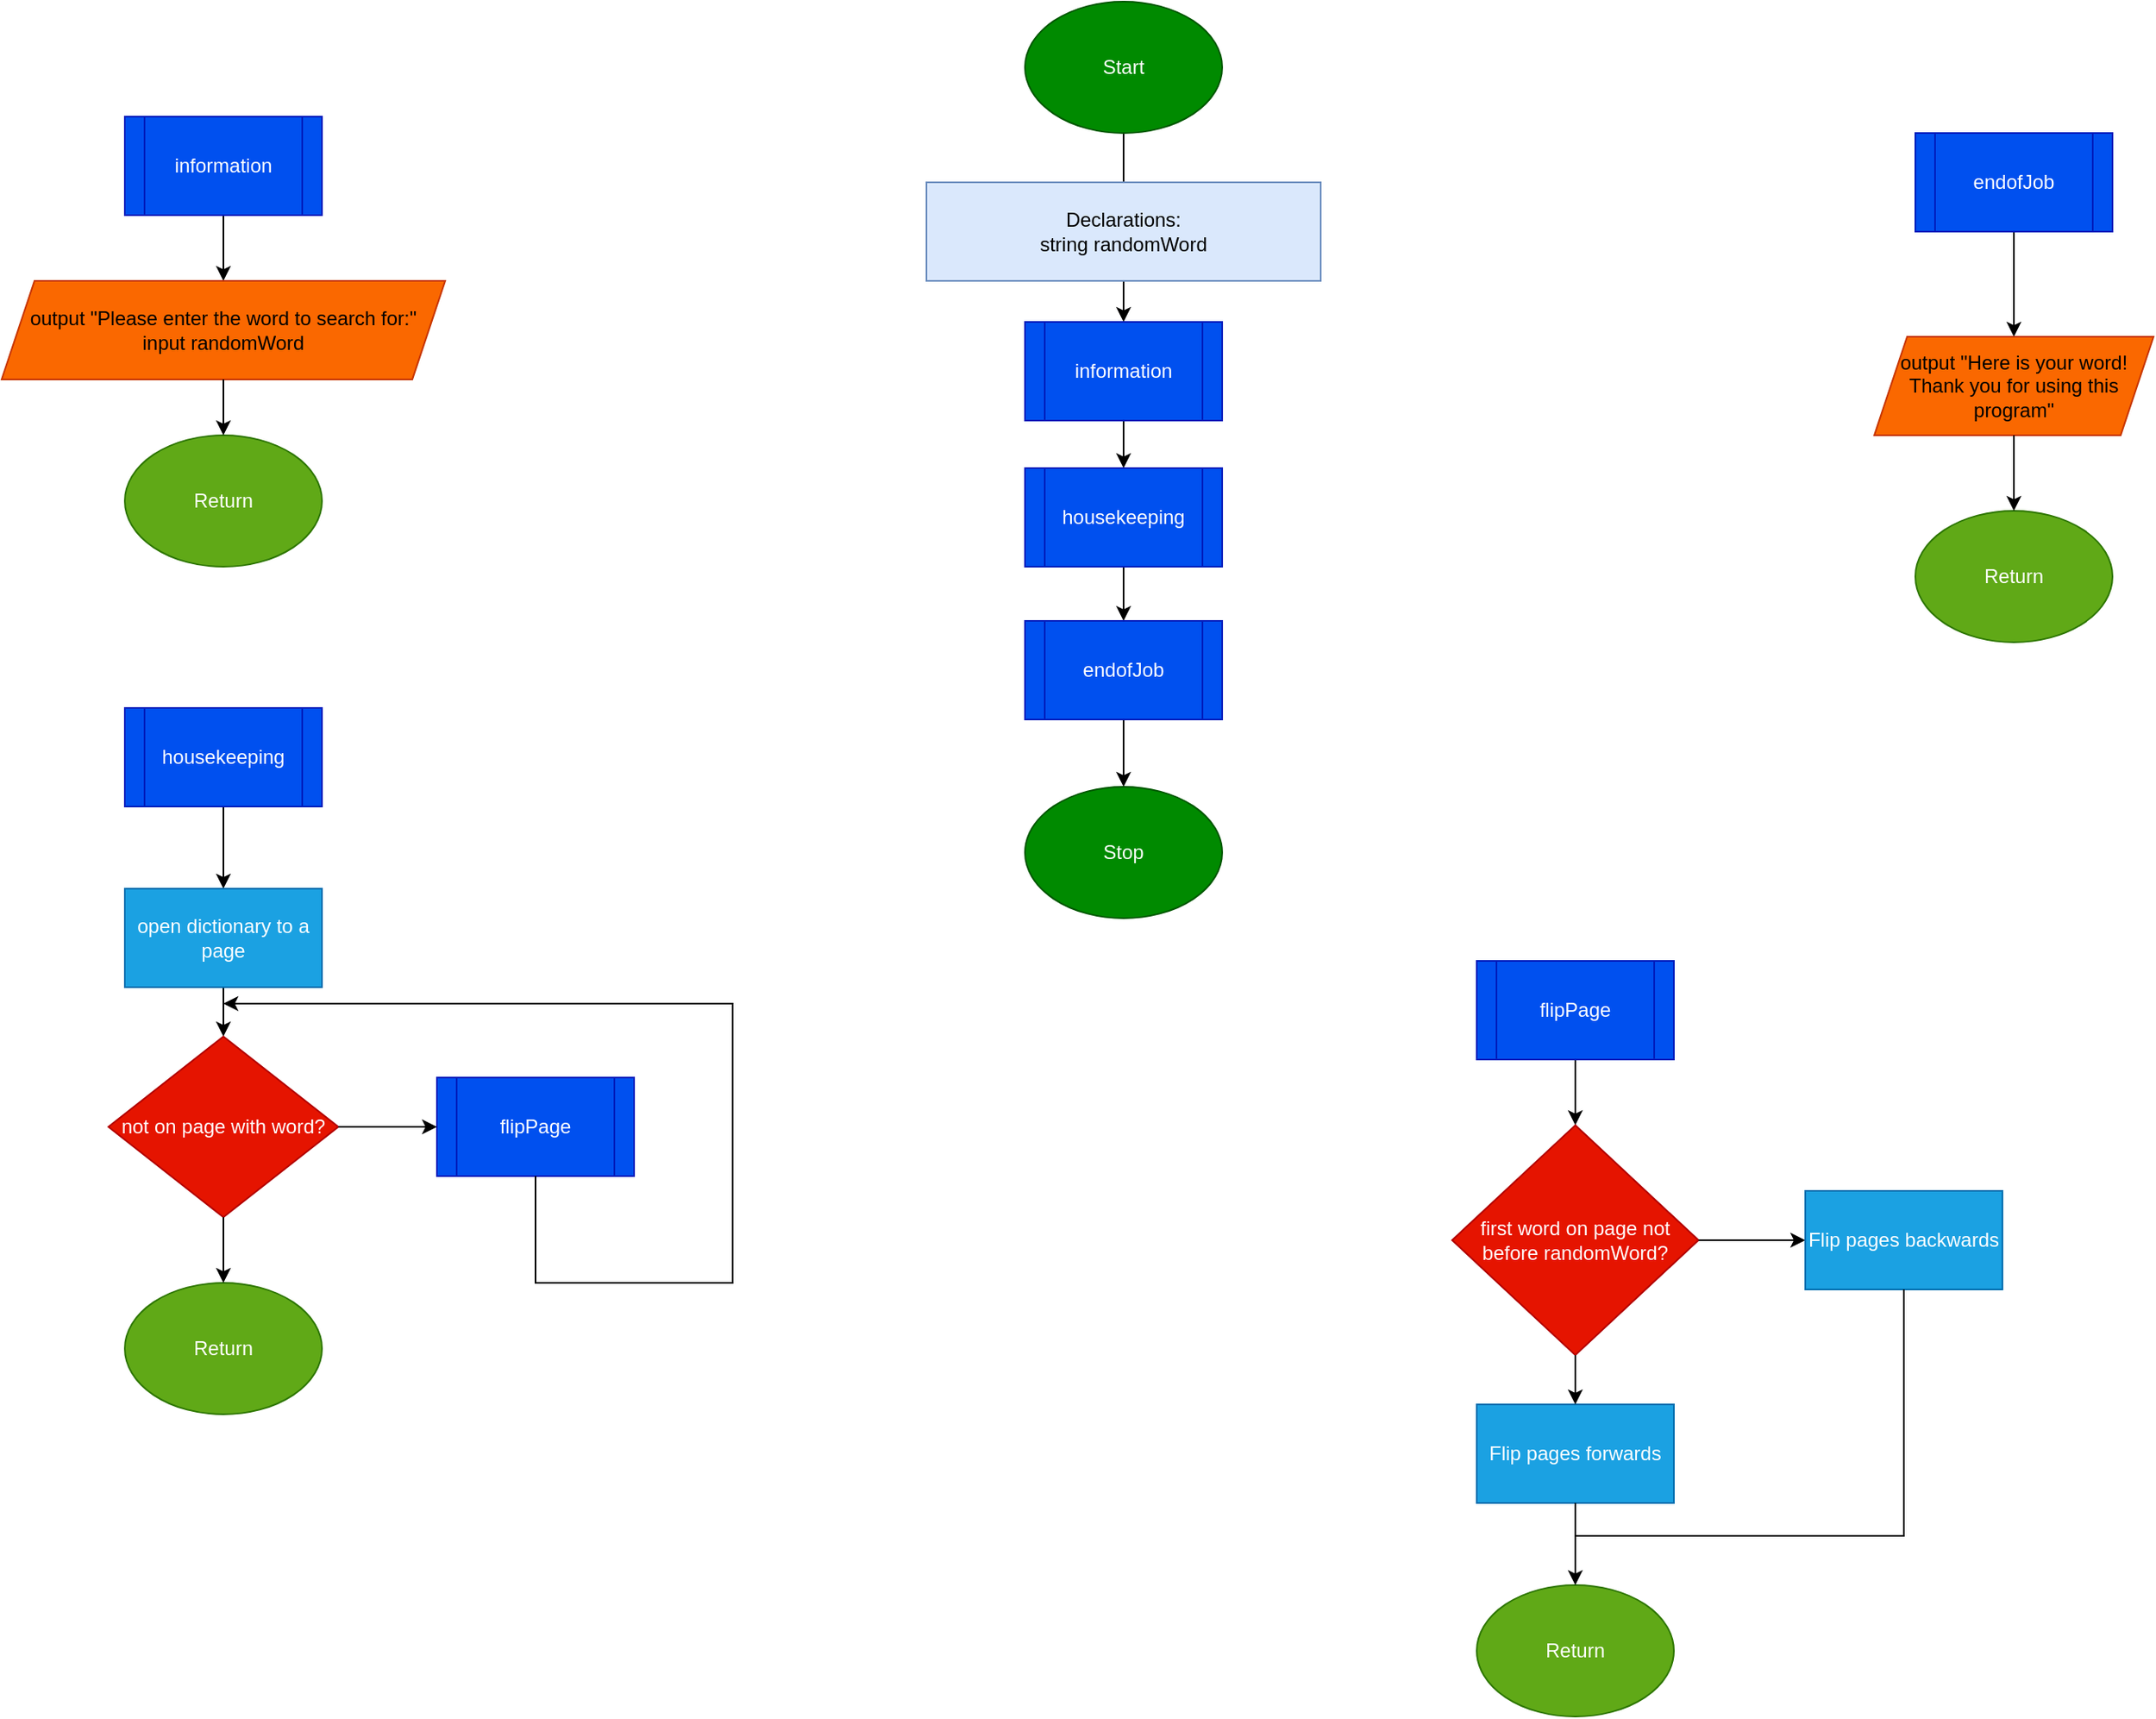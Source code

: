 <mxfile version="28.2.3">
  <diagram name="Page-1" id="NEm9AmLklYkTunKQy5Fr">
    <mxGraphModel dx="1836" dy="1115" grid="1" gridSize="10" guides="1" tooltips="1" connect="1" arrows="1" fold="1" page="1" pageScale="1" pageWidth="850" pageHeight="1100" math="0" shadow="0">
      <root>
        <mxCell id="0" />
        <mxCell id="1" parent="0" />
        <mxCell id="fI2t994miHKnulgxif0V-1" value="" style="edgeStyle=orthogonalEdgeStyle;rounded=0;orthogonalLoop=1;jettySize=auto;html=1;" edge="1" parent="1" source="fI2t994miHKnulgxif0V-2" target="fI2t994miHKnulgxif0V-6">
          <mxGeometry relative="1" as="geometry">
            <mxPoint x="718.067" y="126" as="targetPoint" />
          </mxGeometry>
        </mxCell>
        <mxCell id="fI2t994miHKnulgxif0V-2" value="Start" style="ellipse;whiteSpace=wrap;html=1;fillColor=#008a00;fontColor=#ffffff;strokeColor=#005700;" vertex="1" parent="1">
          <mxGeometry x="658" y="20" width="120" height="80" as="geometry" />
        </mxCell>
        <mxCell id="fI2t994miHKnulgxif0V-5" value="" style="edgeStyle=orthogonalEdgeStyle;rounded=0;orthogonalLoop=1;jettySize=auto;html=1;" edge="1" parent="1" source="fI2t994miHKnulgxif0V-6" target="fI2t994miHKnulgxif0V-8">
          <mxGeometry relative="1" as="geometry" />
        </mxCell>
        <mxCell id="fI2t994miHKnulgxif0V-6" value="information" style="shape=process;whiteSpace=wrap;html=1;backgroundOutline=1;fillColor=#0050ef;fontColor=#ffffff;strokeColor=#001DBC;" vertex="1" parent="1">
          <mxGeometry x="658" y="215" width="120" height="60" as="geometry" />
        </mxCell>
        <mxCell id="fI2t994miHKnulgxif0V-7" value="" style="edgeStyle=orthogonalEdgeStyle;rounded=0;orthogonalLoop=1;jettySize=auto;html=1;" edge="1" parent="1" source="fI2t994miHKnulgxif0V-8" target="fI2t994miHKnulgxif0V-10">
          <mxGeometry relative="1" as="geometry" />
        </mxCell>
        <mxCell id="fI2t994miHKnulgxif0V-8" value="housekeeping" style="shape=process;whiteSpace=wrap;html=1;backgroundOutline=1;fillColor=#0050ef;fontColor=#ffffff;strokeColor=#001DBC;" vertex="1" parent="1">
          <mxGeometry x="658" y="304" width="120" height="60" as="geometry" />
        </mxCell>
        <mxCell id="fI2t994miHKnulgxif0V-9" value="" style="edgeStyle=orthogonalEdgeStyle;rounded=0;orthogonalLoop=1;jettySize=auto;html=1;entryX=0.5;entryY=0;entryDx=0;entryDy=0;" edge="1" parent="1" source="fI2t994miHKnulgxif0V-10" target="fI2t994miHKnulgxif0V-11">
          <mxGeometry relative="1" as="geometry">
            <mxPoint x="718" y="536" as="targetPoint" />
          </mxGeometry>
        </mxCell>
        <mxCell id="fI2t994miHKnulgxif0V-10" value="endofJob" style="shape=process;whiteSpace=wrap;html=1;backgroundOutline=1;fillColor=#0050ef;fontColor=#ffffff;strokeColor=#001DBC;" vertex="1" parent="1">
          <mxGeometry x="658" y="397" width="120" height="60" as="geometry" />
        </mxCell>
        <mxCell id="fI2t994miHKnulgxif0V-11" value="Stop" style="ellipse;whiteSpace=wrap;html=1;fillColor=#008a00;fontColor=#ffffff;strokeColor=#005700;" vertex="1" parent="1">
          <mxGeometry x="658" y="498" width="120" height="80" as="geometry" />
        </mxCell>
        <mxCell id="fI2t994miHKnulgxif0V-14" value="" style="edgeStyle=orthogonalEdgeStyle;rounded=0;orthogonalLoop=1;jettySize=auto;html=1;" edge="1" parent="1" source="fI2t994miHKnulgxif0V-12" target="fI2t994miHKnulgxif0V-13">
          <mxGeometry relative="1" as="geometry" />
        </mxCell>
        <mxCell id="fI2t994miHKnulgxif0V-12" value="information" style="shape=process;whiteSpace=wrap;html=1;backgroundOutline=1;fillColor=#0050ef;fontColor=#ffffff;strokeColor=#001DBC;" vertex="1" parent="1">
          <mxGeometry x="110" y="90" width="120" height="60" as="geometry" />
        </mxCell>
        <mxCell id="fI2t994miHKnulgxif0V-13" value="output &quot;Please enter the word to search for:&quot;&lt;div&gt;input randomWord&lt;/div&gt;" style="shape=parallelogram;perimeter=parallelogramPerimeter;whiteSpace=wrap;html=1;fixedSize=1;fillColor=#fa6800;strokeColor=#C73500;fontColor=#000000;" vertex="1" parent="1">
          <mxGeometry x="35" y="190" width="270" height="60" as="geometry" />
        </mxCell>
        <mxCell id="fI2t994miHKnulgxif0V-15" value="Declarations:&lt;div&gt;&lt;span style=&quot;background-color: transparent; color: light-dark(rgb(0, 0, 0), rgb(255, 255, 255));&quot;&gt;string randomWord&lt;/span&gt;&lt;/div&gt;" style="whiteSpace=wrap;html=1;fillColor=#dae8fc;strokeColor=#6c8ebf;" vertex="1" parent="1">
          <mxGeometry x="598" y="130" width="240" height="60" as="geometry" />
        </mxCell>
        <mxCell id="fI2t994miHKnulgxif0V-16" value="Return" style="ellipse;whiteSpace=wrap;html=1;fillColor=#60a917;fontColor=#ffffff;strokeColor=#2D7600;" vertex="1" parent="1">
          <mxGeometry x="110" y="284" width="120" height="80" as="geometry" />
        </mxCell>
        <mxCell id="fI2t994miHKnulgxif0V-17" value="" style="endArrow=classic;html=1;rounded=0;exitX=0.5;exitY=1;exitDx=0;exitDy=0;" edge="1" parent="1" source="fI2t994miHKnulgxif0V-13" target="fI2t994miHKnulgxif0V-16">
          <mxGeometry width="50" height="50" relative="1" as="geometry">
            <mxPoint x="440" y="410" as="sourcePoint" />
            <mxPoint x="490" y="360" as="targetPoint" />
          </mxGeometry>
        </mxCell>
        <mxCell id="fI2t994miHKnulgxif0V-21" value="" style="edgeStyle=orthogonalEdgeStyle;rounded=0;orthogonalLoop=1;jettySize=auto;html=1;" edge="1" parent="1" source="fI2t994miHKnulgxif0V-19" target="fI2t994miHKnulgxif0V-20">
          <mxGeometry relative="1" as="geometry" />
        </mxCell>
        <mxCell id="fI2t994miHKnulgxif0V-19" value="housekeeping" style="shape=process;whiteSpace=wrap;html=1;backgroundOutline=1;fillColor=#0050ef;fontColor=#ffffff;strokeColor=#001DBC;" vertex="1" parent="1">
          <mxGeometry x="110" y="450" width="120" height="60" as="geometry" />
        </mxCell>
        <mxCell id="fI2t994miHKnulgxif0V-23" value="" style="edgeStyle=orthogonalEdgeStyle;rounded=0;orthogonalLoop=1;jettySize=auto;html=1;" edge="1" parent="1" source="fI2t994miHKnulgxif0V-20" target="fI2t994miHKnulgxif0V-22">
          <mxGeometry relative="1" as="geometry" />
        </mxCell>
        <mxCell id="fI2t994miHKnulgxif0V-20" value="open dictionary to a page" style="whiteSpace=wrap;html=1;fillColor=#1ba1e2;strokeColor=#006EAF;fontColor=#ffffff;" vertex="1" parent="1">
          <mxGeometry x="110" y="560" width="120" height="60" as="geometry" />
        </mxCell>
        <mxCell id="fI2t994miHKnulgxif0V-22" value="not on page with word?" style="rhombus;whiteSpace=wrap;html=1;fillColor=#e51400;strokeColor=#B20000;fontColor=#ffffff;" vertex="1" parent="1">
          <mxGeometry x="100" y="650" width="140" height="110" as="geometry" />
        </mxCell>
        <mxCell id="fI2t994miHKnulgxif0V-25" value="Return" style="ellipse;whiteSpace=wrap;html=1;fillColor=#60a917;fontColor=#ffffff;strokeColor=#2D7600;" vertex="1" parent="1">
          <mxGeometry x="110" y="800" width="120" height="80" as="geometry" />
        </mxCell>
        <mxCell id="fI2t994miHKnulgxif0V-26" value="" style="endArrow=classic;html=1;rounded=0;exitX=0.5;exitY=1;exitDx=0;exitDy=0;" edge="1" parent="1" source="fI2t994miHKnulgxif0V-22" target="fI2t994miHKnulgxif0V-25">
          <mxGeometry width="50" height="50" relative="1" as="geometry">
            <mxPoint x="440" y="590" as="sourcePoint" />
            <mxPoint x="490" y="540" as="targetPoint" />
          </mxGeometry>
        </mxCell>
        <mxCell id="fI2t994miHKnulgxif0V-29" value="" style="edgeStyle=orthogonalEdgeStyle;rounded=0;orthogonalLoop=1;jettySize=auto;html=1;" edge="1" parent="1" source="fI2t994miHKnulgxif0V-27" target="fI2t994miHKnulgxif0V-30">
          <mxGeometry relative="1" as="geometry">
            <mxPoint x="993" y="734" as="targetPoint" />
          </mxGeometry>
        </mxCell>
        <mxCell id="fI2t994miHKnulgxif0V-27" value="flipPage" style="shape=process;whiteSpace=wrap;html=1;backgroundOutline=1;fillColor=#0050ef;fontColor=#ffffff;strokeColor=#001DBC;" vertex="1" parent="1">
          <mxGeometry x="933" y="604" width="120" height="60" as="geometry" />
        </mxCell>
        <mxCell id="fI2t994miHKnulgxif0V-30" value="first word on page not before randomWord?" style="rhombus;whiteSpace=wrap;html=1;fillColor=#e51400;strokeColor=#B20000;fontColor=#ffffff;" vertex="1" parent="1">
          <mxGeometry x="918" y="704" width="150" height="140" as="geometry" />
        </mxCell>
        <mxCell id="fI2t994miHKnulgxif0V-35" value="" style="endArrow=classic;html=1;rounded=0;exitX=1;exitY=0.5;exitDx=0;exitDy=0;" edge="1" parent="1" source="fI2t994miHKnulgxif0V-30">
          <mxGeometry width="50" height="50" relative="1" as="geometry">
            <mxPoint x="1063" y="944" as="sourcePoint" />
            <mxPoint x="1133" y="774" as="targetPoint" />
          </mxGeometry>
        </mxCell>
        <mxCell id="fI2t994miHKnulgxif0V-36" value="Flip pages backwards" style="whiteSpace=wrap;html=1;fillColor=#1ba1e2;strokeColor=#006EAF;fontColor=#ffffff;" vertex="1" parent="1">
          <mxGeometry x="1133" y="744" width="120" height="60" as="geometry" />
        </mxCell>
        <mxCell id="fI2t994miHKnulgxif0V-37" value="Flip pages forwards" style="whiteSpace=wrap;html=1;fillColor=#1ba1e2;strokeColor=#006EAF;fontColor=#ffffff;" vertex="1" parent="1">
          <mxGeometry x="933" y="874" width="120" height="60" as="geometry" />
        </mxCell>
        <mxCell id="fI2t994miHKnulgxif0V-38" value="Return" style="ellipse;whiteSpace=wrap;html=1;fillColor=#60a917;fontColor=#ffffff;strokeColor=#2D7600;" vertex="1" parent="1">
          <mxGeometry x="933" y="984" width="120" height="80" as="geometry" />
        </mxCell>
        <mxCell id="fI2t994miHKnulgxif0V-39" value="" style="endArrow=classic;html=1;rounded=0;exitX=0.5;exitY=1;exitDx=0;exitDy=0;" edge="1" parent="1" source="fI2t994miHKnulgxif0V-30" target="fI2t994miHKnulgxif0V-37">
          <mxGeometry width="50" height="50" relative="1" as="geometry">
            <mxPoint x="1033" y="924" as="sourcePoint" />
            <mxPoint x="1083" y="874" as="targetPoint" />
          </mxGeometry>
        </mxCell>
        <mxCell id="fI2t994miHKnulgxif0V-40" value="" style="endArrow=classic;html=1;rounded=0;exitX=0.5;exitY=1;exitDx=0;exitDy=0;" edge="1" parent="1" source="fI2t994miHKnulgxif0V-37" target="fI2t994miHKnulgxif0V-38">
          <mxGeometry width="50" height="50" relative="1" as="geometry">
            <mxPoint x="1033" y="924" as="sourcePoint" />
            <mxPoint x="1083" y="874" as="targetPoint" />
          </mxGeometry>
        </mxCell>
        <mxCell id="fI2t994miHKnulgxif0V-42" value="" style="endArrow=none;html=1;rounded=0;entryX=0.5;entryY=1;entryDx=0;entryDy=0;" edge="1" parent="1" target="fI2t994miHKnulgxif0V-36">
          <mxGeometry width="50" height="50" relative="1" as="geometry">
            <mxPoint x="993" y="954" as="sourcePoint" />
            <mxPoint x="1083" y="874" as="targetPoint" />
            <Array as="points">
              <mxPoint x="1193" y="954" />
            </Array>
          </mxGeometry>
        </mxCell>
        <mxCell id="fI2t994miHKnulgxif0V-43" value="flipPage" style="shape=process;whiteSpace=wrap;html=1;backgroundOutline=1;fillColor=#0050ef;fontColor=#ffffff;strokeColor=#001DBC;" vertex="1" parent="1">
          <mxGeometry x="300" y="675" width="120" height="60" as="geometry" />
        </mxCell>
        <mxCell id="fI2t994miHKnulgxif0V-44" value="" style="endArrow=classic;html=1;rounded=0;exitX=1;exitY=0.5;exitDx=0;exitDy=0;" edge="1" parent="1" source="fI2t994miHKnulgxif0V-22" target="fI2t994miHKnulgxif0V-43">
          <mxGeometry width="50" height="50" relative="1" as="geometry">
            <mxPoint x="650" y="830" as="sourcePoint" />
            <mxPoint x="700" y="780" as="targetPoint" />
          </mxGeometry>
        </mxCell>
        <mxCell id="fI2t994miHKnulgxif0V-45" value="" style="endArrow=classic;html=1;rounded=0;exitX=0.5;exitY=1;exitDx=0;exitDy=0;" edge="1" parent="1" source="fI2t994miHKnulgxif0V-43">
          <mxGeometry width="50" height="50" relative="1" as="geometry">
            <mxPoint x="650" y="830" as="sourcePoint" />
            <mxPoint x="170" y="630" as="targetPoint" />
            <Array as="points">
              <mxPoint x="360" y="800" />
              <mxPoint x="480" y="800" />
              <mxPoint x="480" y="630" />
            </Array>
          </mxGeometry>
        </mxCell>
        <mxCell id="fI2t994miHKnulgxif0V-48" value="" style="edgeStyle=orthogonalEdgeStyle;rounded=0;orthogonalLoop=1;jettySize=auto;html=1;" edge="1" parent="1" source="fI2t994miHKnulgxif0V-46" target="fI2t994miHKnulgxif0V-47">
          <mxGeometry relative="1" as="geometry" />
        </mxCell>
        <mxCell id="fI2t994miHKnulgxif0V-46" value="endofJob" style="shape=process;whiteSpace=wrap;html=1;backgroundOutline=1;fillColor=#0050ef;fontColor=#ffffff;strokeColor=#001DBC;" vertex="1" parent="1">
          <mxGeometry x="1200" y="100" width="120" height="60" as="geometry" />
        </mxCell>
        <mxCell id="fI2t994miHKnulgxif0V-47" value="output &quot;Here is your word! Thank you for using this program&quot;" style="shape=parallelogram;perimeter=parallelogramPerimeter;whiteSpace=wrap;html=1;fixedSize=1;fillColor=#fa6800;strokeColor=#C73500;fontColor=#000000;" vertex="1" parent="1">
          <mxGeometry x="1175" y="224" width="170" height="60" as="geometry" />
        </mxCell>
        <mxCell id="fI2t994miHKnulgxif0V-49" value="Return" style="ellipse;whiteSpace=wrap;html=1;fillColor=#60a917;fontColor=#ffffff;strokeColor=#2D7600;" vertex="1" parent="1">
          <mxGeometry x="1200" y="330" width="120" height="80" as="geometry" />
        </mxCell>
        <mxCell id="fI2t994miHKnulgxif0V-50" value="" style="endArrow=classic;html=1;rounded=0;exitX=0.5;exitY=1;exitDx=0;exitDy=0;" edge="1" parent="1" source="fI2t994miHKnulgxif0V-47" target="fI2t994miHKnulgxif0V-49">
          <mxGeometry width="50" height="50" relative="1" as="geometry">
            <mxPoint x="1110" y="460" as="sourcePoint" />
            <mxPoint x="1160" y="410" as="targetPoint" />
          </mxGeometry>
        </mxCell>
      </root>
    </mxGraphModel>
  </diagram>
</mxfile>

